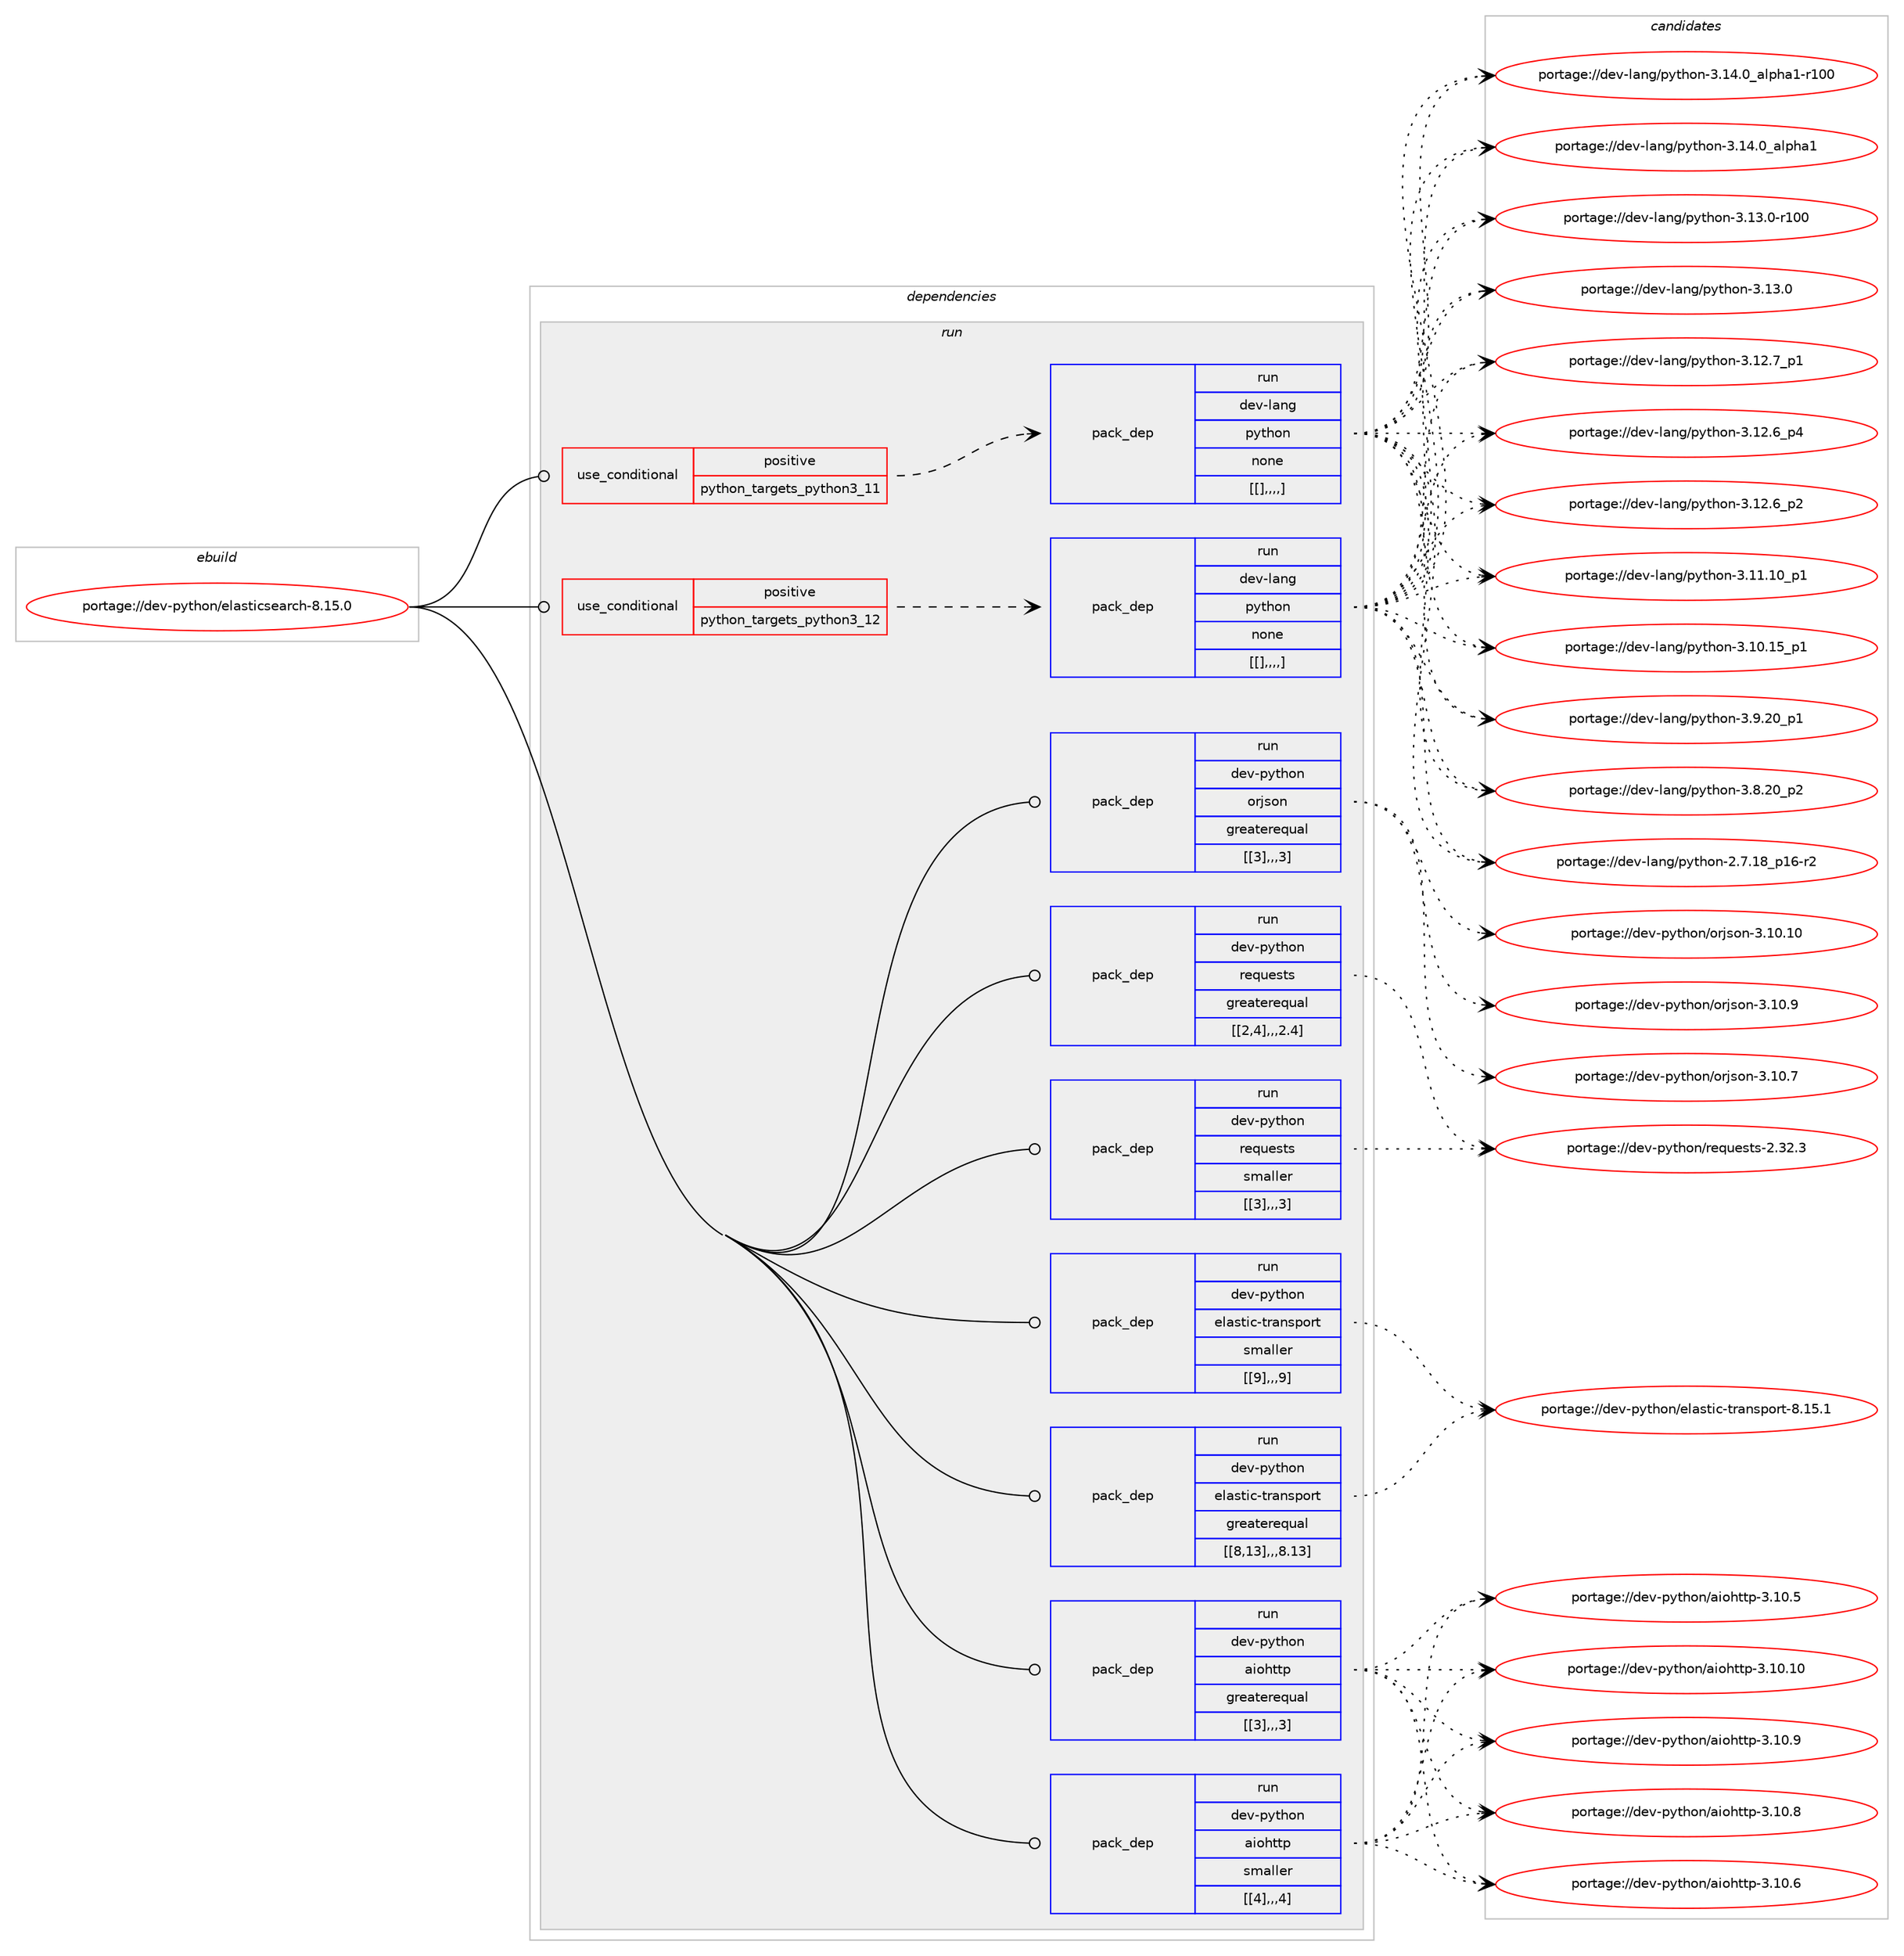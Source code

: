 digraph prolog {

# *************
# Graph options
# *************

newrank=true;
concentrate=true;
compound=true;
graph [rankdir=LR,fontname=Helvetica,fontsize=10,ranksep=1.5];#, ranksep=2.5, nodesep=0.2];
edge  [arrowhead=vee];
node  [fontname=Helvetica,fontsize=10];

# **********
# The ebuild
# **********

subgraph cluster_leftcol {
color=gray;
label=<<i>ebuild</i>>;
id [label="portage://dev-python/elasticsearch-8.15.0", color=red, width=4, href="../dev-python/elasticsearch-8.15.0.svg"];
}

# ****************
# The dependencies
# ****************

subgraph cluster_midcol {
color=gray;
label=<<i>dependencies</i>>;
subgraph cluster_compile {
fillcolor="#eeeeee";
style=filled;
label=<<i>compile</i>>;
}
subgraph cluster_compileandrun {
fillcolor="#eeeeee";
style=filled;
label=<<i>compile and run</i>>;
}
subgraph cluster_run {
fillcolor="#eeeeee";
style=filled;
label=<<i>run</i>>;
subgraph cond34780 {
dependency151499 [label=<<TABLE BORDER="0" CELLBORDER="1" CELLSPACING="0" CELLPADDING="4"><TR><TD ROWSPAN="3" CELLPADDING="10">use_conditional</TD></TR><TR><TD>positive</TD></TR><TR><TD>python_targets_python3_11</TD></TR></TABLE>>, shape=none, color=red];
subgraph pack115390 {
dependency151500 [label=<<TABLE BORDER="0" CELLBORDER="1" CELLSPACING="0" CELLPADDING="4" WIDTH="220"><TR><TD ROWSPAN="6" CELLPADDING="30">pack_dep</TD></TR><TR><TD WIDTH="110">run</TD></TR><TR><TD>dev-lang</TD></TR><TR><TD>python</TD></TR><TR><TD>none</TD></TR><TR><TD>[[],,,,]</TD></TR></TABLE>>, shape=none, color=blue];
}
dependency151499:e -> dependency151500:w [weight=20,style="dashed",arrowhead="vee"];
}
id:e -> dependency151499:w [weight=20,style="solid",arrowhead="odot"];
subgraph cond34781 {
dependency151501 [label=<<TABLE BORDER="0" CELLBORDER="1" CELLSPACING="0" CELLPADDING="4"><TR><TD ROWSPAN="3" CELLPADDING="10">use_conditional</TD></TR><TR><TD>positive</TD></TR><TR><TD>python_targets_python3_12</TD></TR></TABLE>>, shape=none, color=red];
subgraph pack115391 {
dependency151502 [label=<<TABLE BORDER="0" CELLBORDER="1" CELLSPACING="0" CELLPADDING="4" WIDTH="220"><TR><TD ROWSPAN="6" CELLPADDING="30">pack_dep</TD></TR><TR><TD WIDTH="110">run</TD></TR><TR><TD>dev-lang</TD></TR><TR><TD>python</TD></TR><TR><TD>none</TD></TR><TR><TD>[[],,,,]</TD></TR></TABLE>>, shape=none, color=blue];
}
dependency151501:e -> dependency151502:w [weight=20,style="dashed",arrowhead="vee"];
}
id:e -> dependency151501:w [weight=20,style="solid",arrowhead="odot"];
subgraph pack115392 {
dependency151503 [label=<<TABLE BORDER="0" CELLBORDER="1" CELLSPACING="0" CELLPADDING="4" WIDTH="220"><TR><TD ROWSPAN="6" CELLPADDING="30">pack_dep</TD></TR><TR><TD WIDTH="110">run</TD></TR><TR><TD>dev-python</TD></TR><TR><TD>aiohttp</TD></TR><TR><TD>greaterequal</TD></TR><TR><TD>[[3],,,3]</TD></TR></TABLE>>, shape=none, color=blue];
}
id:e -> dependency151503:w [weight=20,style="solid",arrowhead="odot"];
subgraph pack115393 {
dependency151504 [label=<<TABLE BORDER="0" CELLBORDER="1" CELLSPACING="0" CELLPADDING="4" WIDTH="220"><TR><TD ROWSPAN="6" CELLPADDING="30">pack_dep</TD></TR><TR><TD WIDTH="110">run</TD></TR><TR><TD>dev-python</TD></TR><TR><TD>aiohttp</TD></TR><TR><TD>smaller</TD></TR><TR><TD>[[4],,,4]</TD></TR></TABLE>>, shape=none, color=blue];
}
id:e -> dependency151504:w [weight=20,style="solid",arrowhead="odot"];
subgraph pack115394 {
dependency151505 [label=<<TABLE BORDER="0" CELLBORDER="1" CELLSPACING="0" CELLPADDING="4" WIDTH="220"><TR><TD ROWSPAN="6" CELLPADDING="30">pack_dep</TD></TR><TR><TD WIDTH="110">run</TD></TR><TR><TD>dev-python</TD></TR><TR><TD>elastic-transport</TD></TR><TR><TD>greaterequal</TD></TR><TR><TD>[[8,13],,,8.13]</TD></TR></TABLE>>, shape=none, color=blue];
}
id:e -> dependency151505:w [weight=20,style="solid",arrowhead="odot"];
subgraph pack115395 {
dependency151506 [label=<<TABLE BORDER="0" CELLBORDER="1" CELLSPACING="0" CELLPADDING="4" WIDTH="220"><TR><TD ROWSPAN="6" CELLPADDING="30">pack_dep</TD></TR><TR><TD WIDTH="110">run</TD></TR><TR><TD>dev-python</TD></TR><TR><TD>elastic-transport</TD></TR><TR><TD>smaller</TD></TR><TR><TD>[[9],,,9]</TD></TR></TABLE>>, shape=none, color=blue];
}
id:e -> dependency151506:w [weight=20,style="solid",arrowhead="odot"];
subgraph pack115402 {
dependency151515 [label=<<TABLE BORDER="0" CELLBORDER="1" CELLSPACING="0" CELLPADDING="4" WIDTH="220"><TR><TD ROWSPAN="6" CELLPADDING="30">pack_dep</TD></TR><TR><TD WIDTH="110">run</TD></TR><TR><TD>dev-python</TD></TR><TR><TD>orjson</TD></TR><TR><TD>greaterequal</TD></TR><TR><TD>[[3],,,3]</TD></TR></TABLE>>, shape=none, color=blue];
}
id:e -> dependency151515:w [weight=20,style="solid",arrowhead="odot"];
subgraph pack115403 {
dependency151516 [label=<<TABLE BORDER="0" CELLBORDER="1" CELLSPACING="0" CELLPADDING="4" WIDTH="220"><TR><TD ROWSPAN="6" CELLPADDING="30">pack_dep</TD></TR><TR><TD WIDTH="110">run</TD></TR><TR><TD>dev-python</TD></TR><TR><TD>requests</TD></TR><TR><TD>greaterequal</TD></TR><TR><TD>[[2,4],,,2.4]</TD></TR></TABLE>>, shape=none, color=blue];
}
id:e -> dependency151516:w [weight=20,style="solid",arrowhead="odot"];
subgraph pack115404 {
dependency151517 [label=<<TABLE BORDER="0" CELLBORDER="1" CELLSPACING="0" CELLPADDING="4" WIDTH="220"><TR><TD ROWSPAN="6" CELLPADDING="30">pack_dep</TD></TR><TR><TD WIDTH="110">run</TD></TR><TR><TD>dev-python</TD></TR><TR><TD>requests</TD></TR><TR><TD>smaller</TD></TR><TR><TD>[[3],,,3]</TD></TR></TABLE>>, shape=none, color=blue];
}
id:e -> dependency151517:w [weight=20,style="solid",arrowhead="odot"];
}
}

# **************
# The candidates
# **************

subgraph cluster_choices {
rank=same;
color=gray;
label=<<i>candidates</i>>;

subgraph choice115299 {
color=black;
nodesep=1;
choice100101118451089711010347112121116104111110455146495246489597108112104974945114494848 [label="portage://dev-lang/python-3.14.0_alpha1-r100", color=red, width=4,href="../dev-lang/python-3.14.0_alpha1-r100.svg"];
choice1001011184510897110103471121211161041111104551464952464895971081121049749 [label="portage://dev-lang/python-3.14.0_alpha1", color=red, width=4,href="../dev-lang/python-3.14.0_alpha1.svg"];
choice1001011184510897110103471121211161041111104551464951464845114494848 [label="portage://dev-lang/python-3.13.0-r100", color=red, width=4,href="../dev-lang/python-3.13.0-r100.svg"];
choice10010111845108971101034711212111610411111045514649514648 [label="portage://dev-lang/python-3.13.0", color=red, width=4,href="../dev-lang/python-3.13.0.svg"];
choice100101118451089711010347112121116104111110455146495046559511249 [label="portage://dev-lang/python-3.12.7_p1", color=red, width=4,href="../dev-lang/python-3.12.7_p1.svg"];
choice100101118451089711010347112121116104111110455146495046549511252 [label="portage://dev-lang/python-3.12.6_p4", color=red, width=4,href="../dev-lang/python-3.12.6_p4.svg"];
choice100101118451089711010347112121116104111110455146495046549511250 [label="portage://dev-lang/python-3.12.6_p2", color=red, width=4,href="../dev-lang/python-3.12.6_p2.svg"];
choice10010111845108971101034711212111610411111045514649494649489511249 [label="portage://dev-lang/python-3.11.10_p1", color=red, width=4,href="../dev-lang/python-3.11.10_p1.svg"];
choice10010111845108971101034711212111610411111045514649484649539511249 [label="portage://dev-lang/python-3.10.15_p1", color=red, width=4,href="../dev-lang/python-3.10.15_p1.svg"];
choice100101118451089711010347112121116104111110455146574650489511249 [label="portage://dev-lang/python-3.9.20_p1", color=red, width=4,href="../dev-lang/python-3.9.20_p1.svg"];
choice100101118451089711010347112121116104111110455146564650489511250 [label="portage://dev-lang/python-3.8.20_p2", color=red, width=4,href="../dev-lang/python-3.8.20_p2.svg"];
choice100101118451089711010347112121116104111110455046554649569511249544511450 [label="portage://dev-lang/python-2.7.18_p16-r2", color=red, width=4,href="../dev-lang/python-2.7.18_p16-r2.svg"];
dependency151500:e -> choice100101118451089711010347112121116104111110455146495246489597108112104974945114494848:w [style=dotted,weight="100"];
dependency151500:e -> choice1001011184510897110103471121211161041111104551464952464895971081121049749:w [style=dotted,weight="100"];
dependency151500:e -> choice1001011184510897110103471121211161041111104551464951464845114494848:w [style=dotted,weight="100"];
dependency151500:e -> choice10010111845108971101034711212111610411111045514649514648:w [style=dotted,weight="100"];
dependency151500:e -> choice100101118451089711010347112121116104111110455146495046559511249:w [style=dotted,weight="100"];
dependency151500:e -> choice100101118451089711010347112121116104111110455146495046549511252:w [style=dotted,weight="100"];
dependency151500:e -> choice100101118451089711010347112121116104111110455146495046549511250:w [style=dotted,weight="100"];
dependency151500:e -> choice10010111845108971101034711212111610411111045514649494649489511249:w [style=dotted,weight="100"];
dependency151500:e -> choice10010111845108971101034711212111610411111045514649484649539511249:w [style=dotted,weight="100"];
dependency151500:e -> choice100101118451089711010347112121116104111110455146574650489511249:w [style=dotted,weight="100"];
dependency151500:e -> choice100101118451089711010347112121116104111110455146564650489511250:w [style=dotted,weight="100"];
dependency151500:e -> choice100101118451089711010347112121116104111110455046554649569511249544511450:w [style=dotted,weight="100"];
}
subgraph choice115332 {
color=black;
nodesep=1;
choice100101118451089711010347112121116104111110455146495246489597108112104974945114494848 [label="portage://dev-lang/python-3.14.0_alpha1-r100", color=red, width=4,href="../dev-lang/python-3.14.0_alpha1-r100.svg"];
choice1001011184510897110103471121211161041111104551464952464895971081121049749 [label="portage://dev-lang/python-3.14.0_alpha1", color=red, width=4,href="../dev-lang/python-3.14.0_alpha1.svg"];
choice1001011184510897110103471121211161041111104551464951464845114494848 [label="portage://dev-lang/python-3.13.0-r100", color=red, width=4,href="../dev-lang/python-3.13.0-r100.svg"];
choice10010111845108971101034711212111610411111045514649514648 [label="portage://dev-lang/python-3.13.0", color=red, width=4,href="../dev-lang/python-3.13.0.svg"];
choice100101118451089711010347112121116104111110455146495046559511249 [label="portage://dev-lang/python-3.12.7_p1", color=red, width=4,href="../dev-lang/python-3.12.7_p1.svg"];
choice100101118451089711010347112121116104111110455146495046549511252 [label="portage://dev-lang/python-3.12.6_p4", color=red, width=4,href="../dev-lang/python-3.12.6_p4.svg"];
choice100101118451089711010347112121116104111110455146495046549511250 [label="portage://dev-lang/python-3.12.6_p2", color=red, width=4,href="../dev-lang/python-3.12.6_p2.svg"];
choice10010111845108971101034711212111610411111045514649494649489511249 [label="portage://dev-lang/python-3.11.10_p1", color=red, width=4,href="../dev-lang/python-3.11.10_p1.svg"];
choice10010111845108971101034711212111610411111045514649484649539511249 [label="portage://dev-lang/python-3.10.15_p1", color=red, width=4,href="../dev-lang/python-3.10.15_p1.svg"];
choice100101118451089711010347112121116104111110455146574650489511249 [label="portage://dev-lang/python-3.9.20_p1", color=red, width=4,href="../dev-lang/python-3.9.20_p1.svg"];
choice100101118451089711010347112121116104111110455146564650489511250 [label="portage://dev-lang/python-3.8.20_p2", color=red, width=4,href="../dev-lang/python-3.8.20_p2.svg"];
choice100101118451089711010347112121116104111110455046554649569511249544511450 [label="portage://dev-lang/python-2.7.18_p16-r2", color=red, width=4,href="../dev-lang/python-2.7.18_p16-r2.svg"];
dependency151502:e -> choice100101118451089711010347112121116104111110455146495246489597108112104974945114494848:w [style=dotted,weight="100"];
dependency151502:e -> choice1001011184510897110103471121211161041111104551464952464895971081121049749:w [style=dotted,weight="100"];
dependency151502:e -> choice1001011184510897110103471121211161041111104551464951464845114494848:w [style=dotted,weight="100"];
dependency151502:e -> choice10010111845108971101034711212111610411111045514649514648:w [style=dotted,weight="100"];
dependency151502:e -> choice100101118451089711010347112121116104111110455146495046559511249:w [style=dotted,weight="100"];
dependency151502:e -> choice100101118451089711010347112121116104111110455146495046549511252:w [style=dotted,weight="100"];
dependency151502:e -> choice100101118451089711010347112121116104111110455146495046549511250:w [style=dotted,weight="100"];
dependency151502:e -> choice10010111845108971101034711212111610411111045514649494649489511249:w [style=dotted,weight="100"];
dependency151502:e -> choice10010111845108971101034711212111610411111045514649484649539511249:w [style=dotted,weight="100"];
dependency151502:e -> choice100101118451089711010347112121116104111110455146574650489511249:w [style=dotted,weight="100"];
dependency151502:e -> choice100101118451089711010347112121116104111110455146564650489511250:w [style=dotted,weight="100"];
dependency151502:e -> choice100101118451089711010347112121116104111110455046554649569511249544511450:w [style=dotted,weight="100"];
}
subgraph choice115352 {
color=black;
nodesep=1;
choice1001011184511212111610411111047971051111041161161124551464948464948 [label="portage://dev-python/aiohttp-3.10.10", color=red, width=4,href="../dev-python/aiohttp-3.10.10.svg"];
choice10010111845112121116104111110479710511110411611611245514649484657 [label="portage://dev-python/aiohttp-3.10.9", color=red, width=4,href="../dev-python/aiohttp-3.10.9.svg"];
choice10010111845112121116104111110479710511110411611611245514649484656 [label="portage://dev-python/aiohttp-3.10.8", color=red, width=4,href="../dev-python/aiohttp-3.10.8.svg"];
choice10010111845112121116104111110479710511110411611611245514649484654 [label="portage://dev-python/aiohttp-3.10.6", color=red, width=4,href="../dev-python/aiohttp-3.10.6.svg"];
choice10010111845112121116104111110479710511110411611611245514649484653 [label="portage://dev-python/aiohttp-3.10.5", color=red, width=4,href="../dev-python/aiohttp-3.10.5.svg"];
dependency151503:e -> choice1001011184511212111610411111047971051111041161161124551464948464948:w [style=dotted,weight="100"];
dependency151503:e -> choice10010111845112121116104111110479710511110411611611245514649484657:w [style=dotted,weight="100"];
dependency151503:e -> choice10010111845112121116104111110479710511110411611611245514649484656:w [style=dotted,weight="100"];
dependency151503:e -> choice10010111845112121116104111110479710511110411611611245514649484654:w [style=dotted,weight="100"];
dependency151503:e -> choice10010111845112121116104111110479710511110411611611245514649484653:w [style=dotted,weight="100"];
}
subgraph choice115365 {
color=black;
nodesep=1;
choice1001011184511212111610411111047971051111041161161124551464948464948 [label="portage://dev-python/aiohttp-3.10.10", color=red, width=4,href="../dev-python/aiohttp-3.10.10.svg"];
choice10010111845112121116104111110479710511110411611611245514649484657 [label="portage://dev-python/aiohttp-3.10.9", color=red, width=4,href="../dev-python/aiohttp-3.10.9.svg"];
choice10010111845112121116104111110479710511110411611611245514649484656 [label="portage://dev-python/aiohttp-3.10.8", color=red, width=4,href="../dev-python/aiohttp-3.10.8.svg"];
choice10010111845112121116104111110479710511110411611611245514649484654 [label="portage://dev-python/aiohttp-3.10.6", color=red, width=4,href="../dev-python/aiohttp-3.10.6.svg"];
choice10010111845112121116104111110479710511110411611611245514649484653 [label="portage://dev-python/aiohttp-3.10.5", color=red, width=4,href="../dev-python/aiohttp-3.10.5.svg"];
dependency151504:e -> choice1001011184511212111610411111047971051111041161161124551464948464948:w [style=dotted,weight="100"];
dependency151504:e -> choice10010111845112121116104111110479710511110411611611245514649484657:w [style=dotted,weight="100"];
dependency151504:e -> choice10010111845112121116104111110479710511110411611611245514649484656:w [style=dotted,weight="100"];
dependency151504:e -> choice10010111845112121116104111110479710511110411611611245514649484654:w [style=dotted,weight="100"];
dependency151504:e -> choice10010111845112121116104111110479710511110411611611245514649484653:w [style=dotted,weight="100"];
}
subgraph choice115373 {
color=black;
nodesep=1;
choice10010111845112121116104111110471011089711511610599451161149711011511211111411645564649534649 [label="portage://dev-python/elastic-transport-8.15.1", color=red, width=4,href="../dev-python/elastic-transport-8.15.1.svg"];
dependency151505:e -> choice10010111845112121116104111110471011089711511610599451161149711011511211111411645564649534649:w [style=dotted,weight="100"];
}
subgraph choice115389 {
color=black;
nodesep=1;
choice10010111845112121116104111110471011089711511610599451161149711011511211111411645564649534649 [label="portage://dev-python/elastic-transport-8.15.1", color=red, width=4,href="../dev-python/elastic-transport-8.15.1.svg"];
dependency151506:e -> choice10010111845112121116104111110471011089711511610599451161149711011511211111411645564649534649:w [style=dotted,weight="100"];
}
subgraph choice115394 {
color=black;
nodesep=1;
choice10010111845112121116104111110471111141061151111104551464948464948 [label="portage://dev-python/orjson-3.10.10", color=red, width=4,href="../dev-python/orjson-3.10.10.svg"];
choice100101118451121211161041111104711111410611511111045514649484657 [label="portage://dev-python/orjson-3.10.9", color=red, width=4,href="../dev-python/orjson-3.10.9.svg"];
choice100101118451121211161041111104711111410611511111045514649484655 [label="portage://dev-python/orjson-3.10.7", color=red, width=4,href="../dev-python/orjson-3.10.7.svg"];
dependency151515:e -> choice10010111845112121116104111110471111141061151111104551464948464948:w [style=dotted,weight="100"];
dependency151515:e -> choice100101118451121211161041111104711111410611511111045514649484657:w [style=dotted,weight="100"];
dependency151515:e -> choice100101118451121211161041111104711111410611511111045514649484655:w [style=dotted,weight="100"];
}
subgraph choice115401 {
color=black;
nodesep=1;
choice100101118451121211161041111104711410111311710111511611545504651504651 [label="portage://dev-python/requests-2.32.3", color=red, width=4,href="../dev-python/requests-2.32.3.svg"];
dependency151516:e -> choice100101118451121211161041111104711410111311710111511611545504651504651:w [style=dotted,weight="100"];
}
subgraph choice115402 {
color=black;
nodesep=1;
choice100101118451121211161041111104711410111311710111511611545504651504651 [label="portage://dev-python/requests-2.32.3", color=red, width=4,href="../dev-python/requests-2.32.3.svg"];
dependency151517:e -> choice100101118451121211161041111104711410111311710111511611545504651504651:w [style=dotted,weight="100"];
}
}

}
